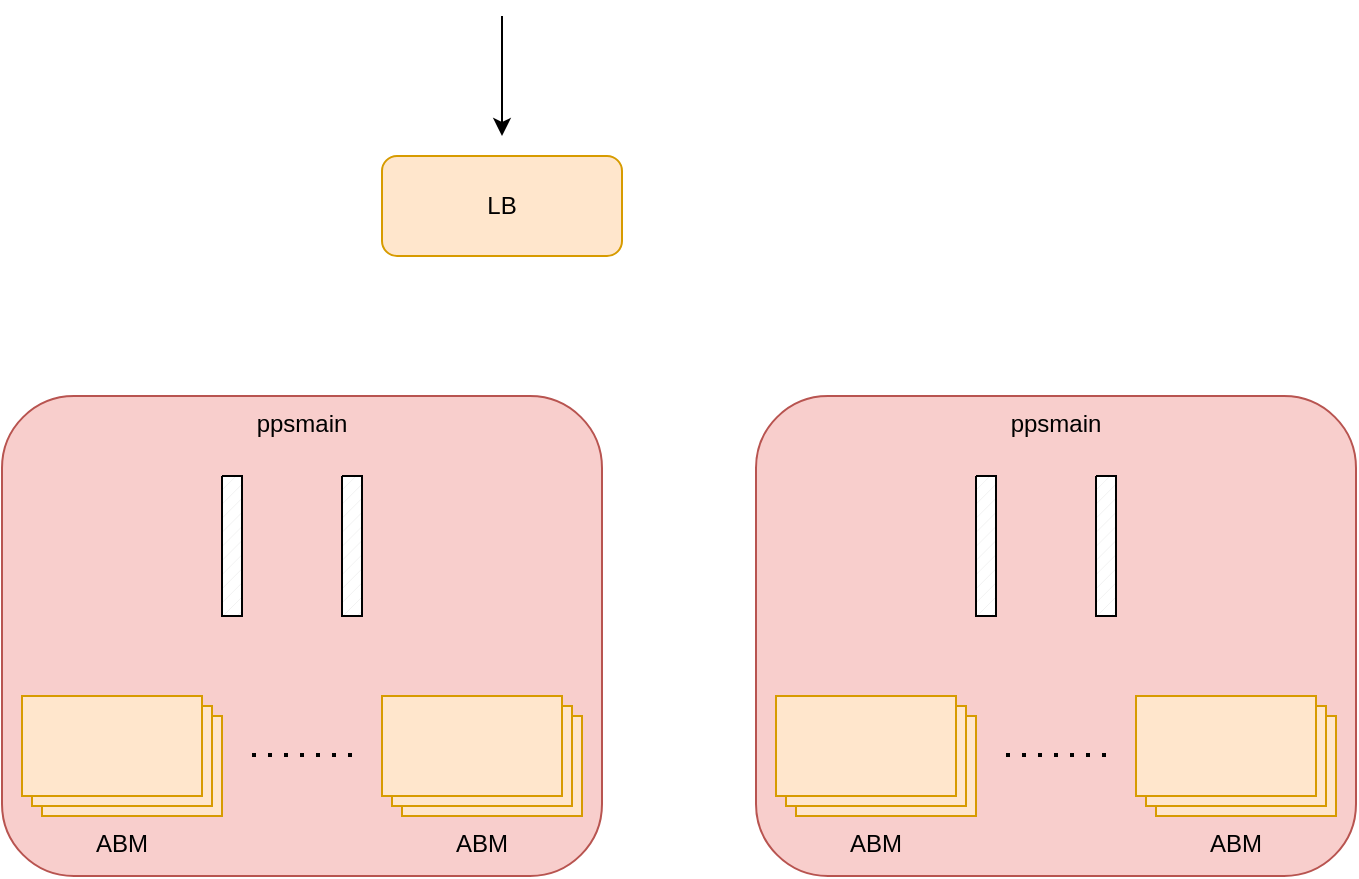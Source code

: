 <mxfile version="24.4.7" type="github">
  <diagram name="第 1 页" id="g9GaiNzB98gWVUfawiRK">
    <mxGraphModel dx="950" dy="679" grid="1" gridSize="10" guides="1" tooltips="1" connect="1" arrows="1" fold="1" page="1" pageScale="1" pageWidth="827" pageHeight="1169" math="0" shadow="0">
      <root>
        <mxCell id="0" />
        <mxCell id="1" parent="0" />
        <mxCell id="FD9zBaWAwN7f3C2ogDmK-11" value="ppsmain" style="rounded=1;whiteSpace=wrap;html=1;verticalAlign=top;fillColor=#f8cecc;strokeColor=#b85450;" vertex="1" parent="1">
          <mxGeometry x="150" y="320" width="300" height="240" as="geometry" />
        </mxCell>
        <mxCell id="FD9zBaWAwN7f3C2ogDmK-4" value="LB" style="rounded=1;whiteSpace=wrap;html=1;fillColor=#ffe6cc;strokeColor=#d79b00;" vertex="1" parent="1">
          <mxGeometry x="340" y="200" width="120" height="50" as="geometry" />
        </mxCell>
        <mxCell id="FD9zBaWAwN7f3C2ogDmK-6" value="ABM" style="verticalLabelPosition=bottom;verticalAlign=top;html=1;shape=mxgraph.basic.layered_rect;dx=10;outlineConnect=0;whiteSpace=wrap;fillColor=#ffe6cc;strokeColor=#d79b00;" vertex="1" parent="1">
          <mxGeometry x="160" y="470" width="100" height="60" as="geometry" />
        </mxCell>
        <mxCell id="FD9zBaWAwN7f3C2ogDmK-10" value="" style="endArrow=classic;html=1;rounded=0;" edge="1" parent="1">
          <mxGeometry width="50" height="50" relative="1" as="geometry">
            <mxPoint x="400" y="130" as="sourcePoint" />
            <mxPoint x="400" y="190" as="targetPoint" />
          </mxGeometry>
        </mxCell>
        <mxCell id="FD9zBaWAwN7f3C2ogDmK-12" value="ABM" style="verticalLabelPosition=bottom;verticalAlign=top;html=1;shape=mxgraph.basic.layered_rect;dx=10;outlineConnect=0;whiteSpace=wrap;fillColor=#ffe6cc;strokeColor=#d79b00;" vertex="1" parent="1">
          <mxGeometry x="340" y="470" width="100" height="60" as="geometry" />
        </mxCell>
        <mxCell id="FD9zBaWAwN7f3C2ogDmK-13" value="" style="endArrow=none;dashed=1;html=1;dashPattern=1 3;strokeWidth=2;rounded=0;" edge="1" parent="1">
          <mxGeometry width="50" height="50" relative="1" as="geometry">
            <mxPoint x="325" y="499.5" as="sourcePoint" />
            <mxPoint x="275" y="499.5" as="targetPoint" />
          </mxGeometry>
        </mxCell>
        <mxCell id="FD9zBaWAwN7f3C2ogDmK-16" value="" style="verticalLabelPosition=bottom;verticalAlign=top;html=1;shape=mxgraph.basic.patternFillRect;fillStyle=diag;step=5;fillStrokeWidth=0.2;fillStrokeColor=#dddddd;" vertex="1" parent="1">
          <mxGeometry x="260" y="360" width="10" height="70" as="geometry" />
        </mxCell>
        <mxCell id="FD9zBaWAwN7f3C2ogDmK-17" value="" style="verticalLabelPosition=bottom;verticalAlign=top;html=1;shape=mxgraph.basic.patternFillRect;fillStyle=diag;step=5;fillStrokeWidth=0.2;fillStrokeColor=#dddddd;" vertex="1" parent="1">
          <mxGeometry x="320" y="360" width="10" height="70" as="geometry" />
        </mxCell>
        <mxCell id="FD9zBaWAwN7f3C2ogDmK-23" value="ppsmain" style="rounded=1;whiteSpace=wrap;html=1;verticalAlign=top;fillColor=#f8cecc;strokeColor=#b85450;" vertex="1" parent="1">
          <mxGeometry x="527" y="320" width="300" height="240" as="geometry" />
        </mxCell>
        <mxCell id="FD9zBaWAwN7f3C2ogDmK-24" value="ABM" style="verticalLabelPosition=bottom;verticalAlign=top;html=1;shape=mxgraph.basic.layered_rect;dx=10;outlineConnect=0;whiteSpace=wrap;fillColor=#ffe6cc;strokeColor=#d79b00;" vertex="1" parent="1">
          <mxGeometry x="537" y="470" width="100" height="60" as="geometry" />
        </mxCell>
        <mxCell id="FD9zBaWAwN7f3C2ogDmK-25" value="ABM" style="verticalLabelPosition=bottom;verticalAlign=top;html=1;shape=mxgraph.basic.layered_rect;dx=10;outlineConnect=0;whiteSpace=wrap;fillColor=#ffe6cc;strokeColor=#d79b00;" vertex="1" parent="1">
          <mxGeometry x="717" y="470" width="100" height="60" as="geometry" />
        </mxCell>
        <mxCell id="FD9zBaWAwN7f3C2ogDmK-26" value="" style="endArrow=none;dashed=1;html=1;dashPattern=1 3;strokeWidth=2;rounded=0;" edge="1" parent="1">
          <mxGeometry width="50" height="50" relative="1" as="geometry">
            <mxPoint x="702" y="499.5" as="sourcePoint" />
            <mxPoint x="652" y="499.5" as="targetPoint" />
          </mxGeometry>
        </mxCell>
        <mxCell id="FD9zBaWAwN7f3C2ogDmK-27" value="" style="verticalLabelPosition=bottom;verticalAlign=top;html=1;shape=mxgraph.basic.patternFillRect;fillStyle=diag;step=5;fillStrokeWidth=0.2;fillStrokeColor=#dddddd;" vertex="1" parent="1">
          <mxGeometry x="637" y="360" width="10" height="70" as="geometry" />
        </mxCell>
        <mxCell id="FD9zBaWAwN7f3C2ogDmK-28" value="" style="verticalLabelPosition=bottom;verticalAlign=top;html=1;shape=mxgraph.basic.patternFillRect;fillStyle=diag;step=5;fillStrokeWidth=0.2;fillStrokeColor=#dddddd;" vertex="1" parent="1">
          <mxGeometry x="697" y="360" width="10" height="70" as="geometry" />
        </mxCell>
      </root>
    </mxGraphModel>
  </diagram>
</mxfile>
